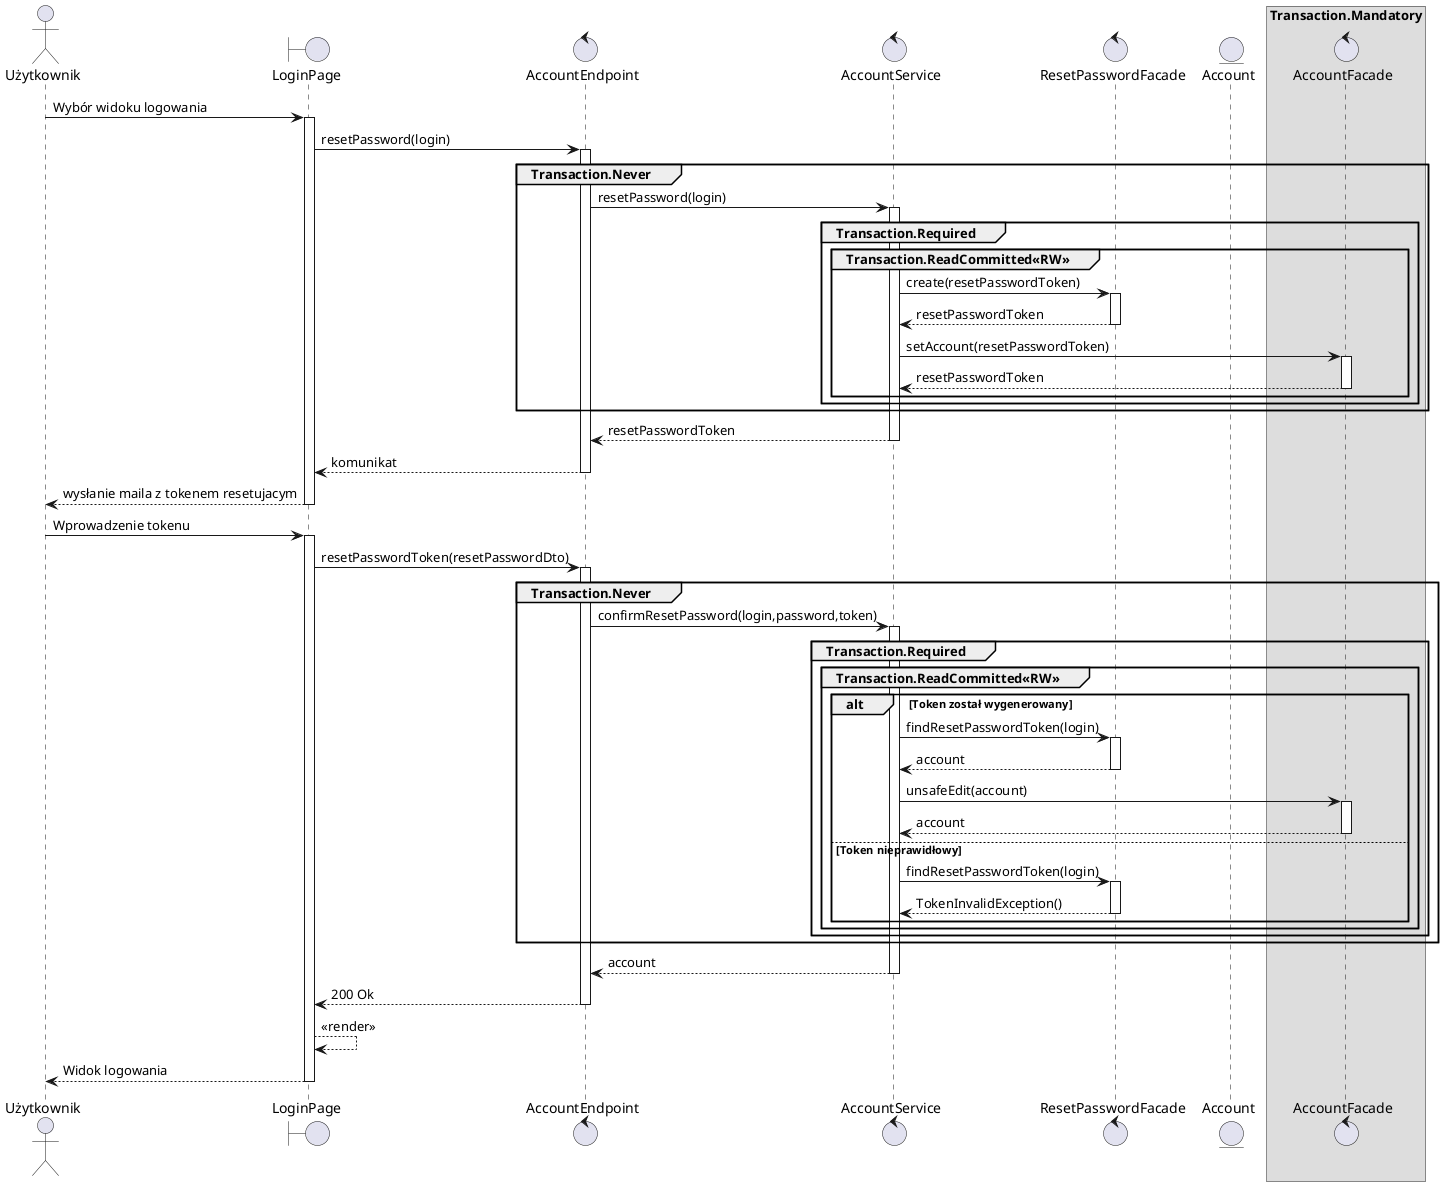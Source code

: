 @startuml MOK.14 Zresetuj hasło

actor Użytkownik as user
boundary LoginPage as gui
control AccountEndpoint as controller
control AccountService as service
control AccountFacade as facade
control ResetPasswordFacade as r_facade
entity Account as account

user -> gui ++ : Wybór widoku logowania
gui -> controller ++ : resetPassword(login)
group Transaction.Never
    controller -> service ++ : resetPassword(login)
    group Transaction.Required
        group Transaction.ReadCommitted<<RW>>
            service -> r_facade ++ : create(resetPasswordToken)
            return resetPasswordToken
            service -> facade ++ : setAccount(resetPasswordToken)
            return resetPasswordToken
        end
    end
end
return resetPasswordToken
return komunikat
return wysłanie maila z tokenem resetujacym

user -> gui ++ : Wprowadzenie tokenu
gui -> controller ++ :  resetPasswordToken(resetPasswordDto)
group Transaction.Never
    controller -> service ++ : confirmResetPassword(login,password,token)
    group Transaction.Required
        group Transaction.ReadCommitted<<RW>>
        alt Token został wygenerowany
            service -> r_facade ++ : findResetPasswordToken(login)
            return account
            service -> facade ++ : unsafeEdit(account)
            return account
        else Token nieprawidłowy
         service -> r_facade ++ : findResetPasswordToken(login)
         return TokenInvalidException()
        end
    end
    end
end
return account
return 200 Ok
gui --> gui : <<render>>
return Widok logowania


skinparam backgroundcolor transparent
box Transaction.Mandatory
participant facade
end box